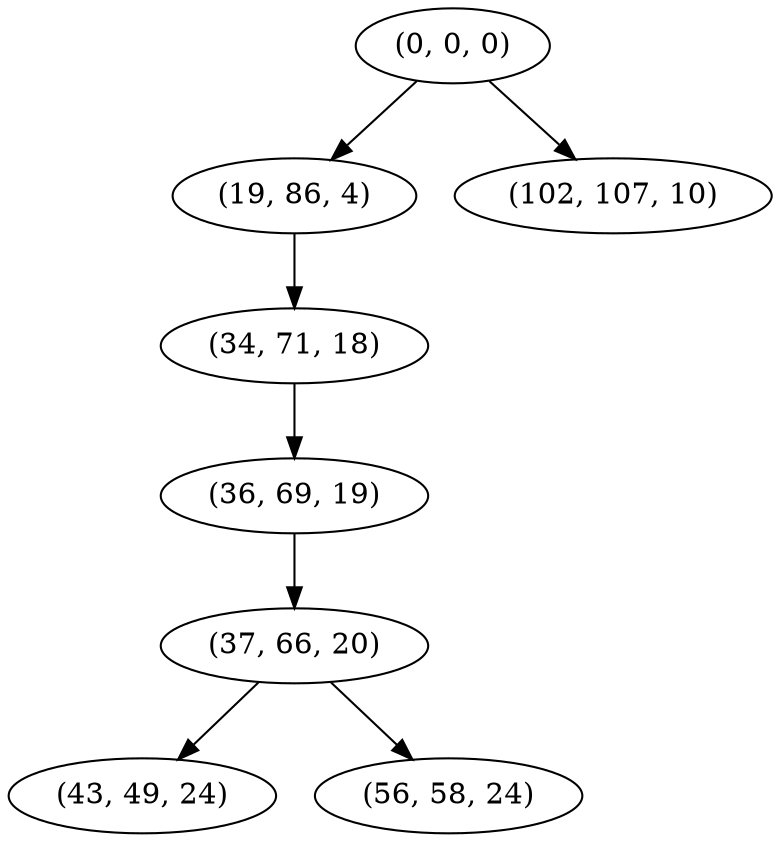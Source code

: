 digraph tree {
    "(0, 0, 0)";
    "(19, 86, 4)";
    "(34, 71, 18)";
    "(36, 69, 19)";
    "(37, 66, 20)";
    "(43, 49, 24)";
    "(56, 58, 24)";
    "(102, 107, 10)";
    "(0, 0, 0)" -> "(19, 86, 4)";
    "(0, 0, 0)" -> "(102, 107, 10)";
    "(19, 86, 4)" -> "(34, 71, 18)";
    "(34, 71, 18)" -> "(36, 69, 19)";
    "(36, 69, 19)" -> "(37, 66, 20)";
    "(37, 66, 20)" -> "(43, 49, 24)";
    "(37, 66, 20)" -> "(56, 58, 24)";
}
